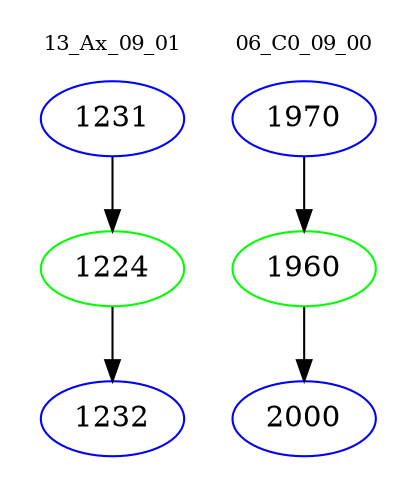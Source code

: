 digraph{
subgraph cluster_0 {
color = white
label = "13_Ax_09_01";
fontsize=10;
T0_1231 [label="1231", color="blue"]
T0_1231 -> T0_1224 [color="black"]
T0_1224 [label="1224", color="green"]
T0_1224 -> T0_1232 [color="black"]
T0_1232 [label="1232", color="blue"]
}
subgraph cluster_1 {
color = white
label = "06_C0_09_00";
fontsize=10;
T1_1970 [label="1970", color="blue"]
T1_1970 -> T1_1960 [color="black"]
T1_1960 [label="1960", color="green"]
T1_1960 -> T1_2000 [color="black"]
T1_2000 [label="2000", color="blue"]
}
}
